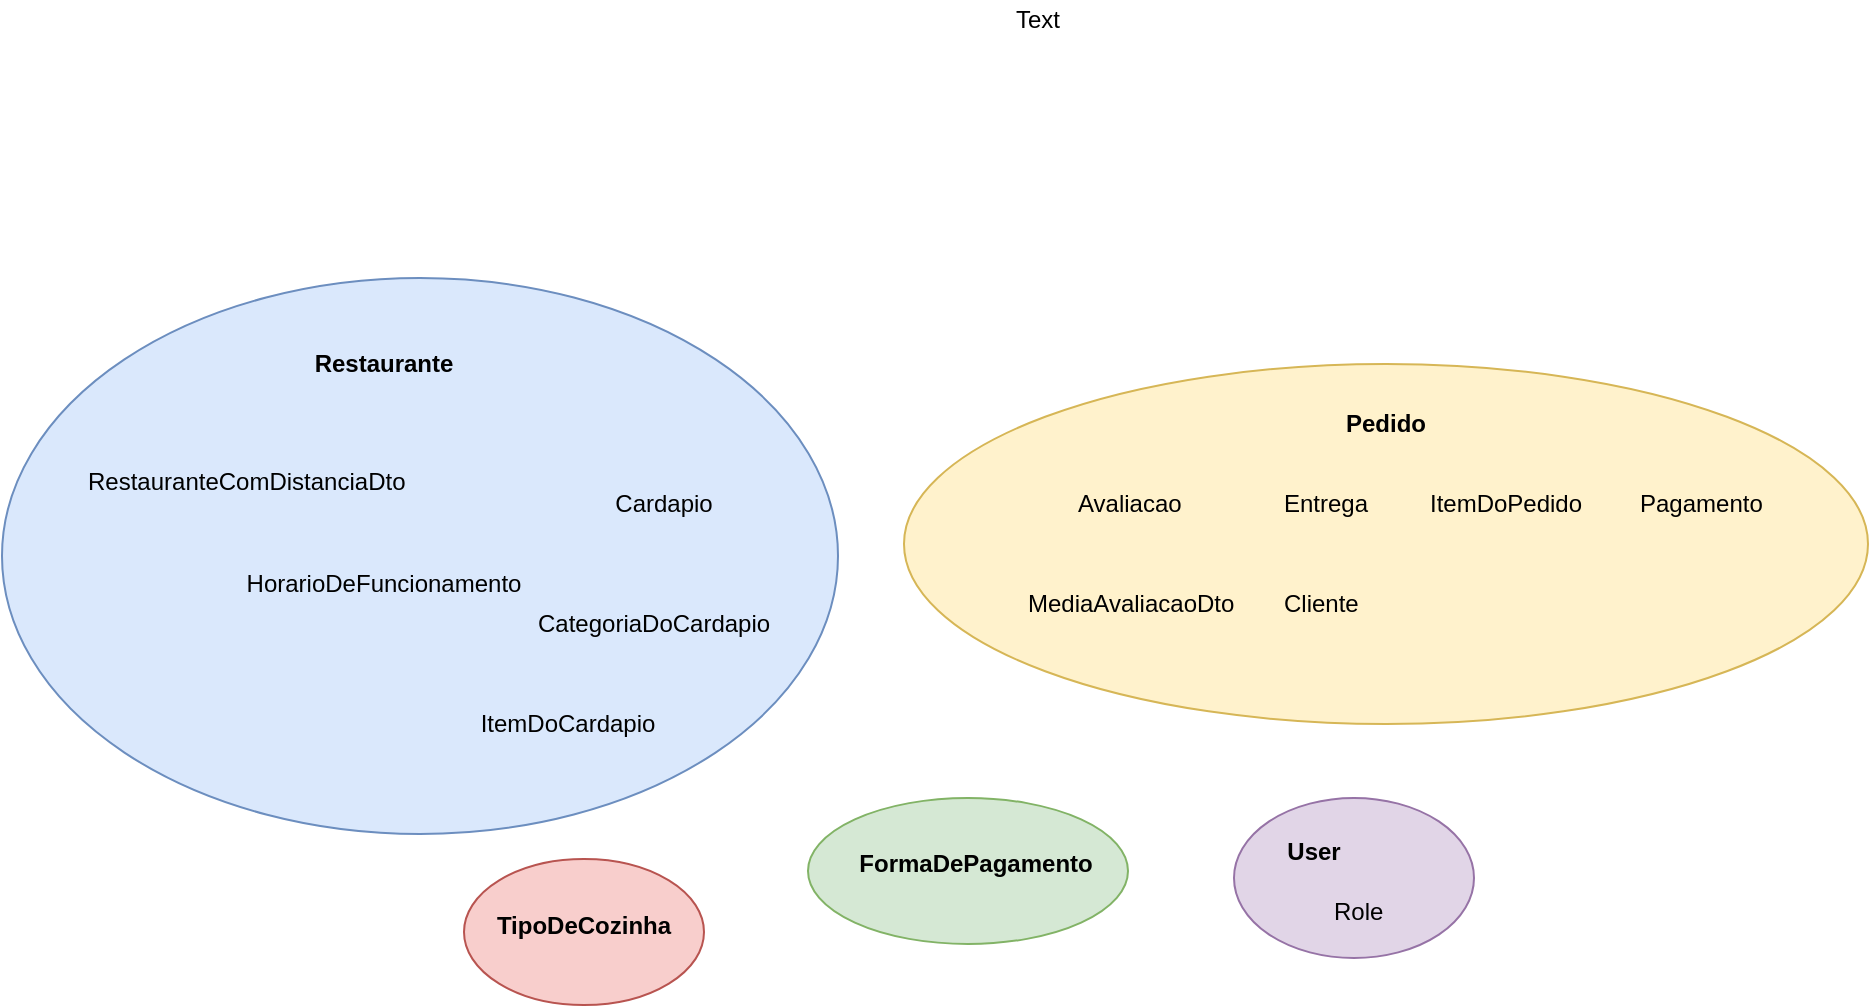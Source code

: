<mxfile version="12.0.0" type="device" pages="1"><diagram id="rnwAqwED0Nby76sYmt0e" name="Page-1"><mxGraphModel dx="2150" dy="1783" grid="1" gridSize="10" guides="1" tooltips="1" connect="1" arrows="1" fold="1" page="1" pageScale="1" pageWidth="827" pageHeight="1169" math="0" shadow="0"><root><mxCell id="0"/><mxCell id="1" parent="0"/><mxCell id="8dPsSiH6epl5iC-e_YpC-27" value="" style="group" vertex="1" connectable="0" parent="1"><mxGeometry x="493" y="257" width="120" height="80" as="geometry"/></mxCell><mxCell id="8dPsSiH6epl5iC-e_YpC-25" value="" style="ellipse;whiteSpace=wrap;html=1;fillColor=#e1d5e7;strokeColor=#9673a6;" vertex="1" parent="8dPsSiH6epl5iC-e_YpC-27"><mxGeometry width="120" height="80" as="geometry"/></mxCell><mxCell id="8dPsSiH6epl5iC-e_YpC-17" value="&lt;b&gt;User&lt;/b&gt;" style="text;html=1;strokeColor=none;fillColor=none;align=center;verticalAlign=middle;whiteSpace=wrap;rounded=0;" vertex="1" parent="8dPsSiH6epl5iC-e_YpC-27"><mxGeometry x="20" y="17" width="40" height="20" as="geometry"/></mxCell><mxCell id="8dPsSiH6epl5iC-e_YpC-20" value="Role" style="text;html=1;resizable=0;points=[];autosize=1;align=left;verticalAlign=top;spacingTop=-4;" vertex="1" parent="8dPsSiH6epl5iC-e_YpC-27"><mxGeometry x="48" y="47" width="40" height="20" as="geometry"/></mxCell><mxCell id="8dPsSiH6epl5iC-e_YpC-28" value="" style="group" vertex="1" connectable="0" parent="1"><mxGeometry x="328" y="40" width="482" height="180" as="geometry"/></mxCell><mxCell id="8dPsSiH6epl5iC-e_YpC-9" value="" style="ellipse;whiteSpace=wrap;html=1;fillColor=#fff2cc;strokeColor=#d6b656;" vertex="1" parent="8dPsSiH6epl5iC-e_YpC-28"><mxGeometry width="482" height="180" as="geometry"/></mxCell><mxCell id="8dPsSiH6epl5iC-e_YpC-1" value="&lt;b&gt;Pedido&lt;/b&gt;" style="text;html=1;strokeColor=none;fillColor=none;align=center;verticalAlign=middle;whiteSpace=wrap;rounded=0;" vertex="1" parent="8dPsSiH6epl5iC-e_YpC-28"><mxGeometry x="221" y="20" width="40" height="20" as="geometry"/></mxCell><mxCell id="8dPsSiH6epl5iC-e_YpC-2" value="ItemDoPedido" style="text;html=1;strokeColor=none;fillColor=none;align=center;verticalAlign=middle;whiteSpace=wrap;rounded=0;" vertex="1" parent="8dPsSiH6epl5iC-e_YpC-28"><mxGeometry x="281" y="60" width="40" height="20" as="geometry"/></mxCell><mxCell id="8dPsSiH6epl5iC-e_YpC-3" value="Entrega" style="text;html=1;resizable=0;points=[];autosize=1;align=left;verticalAlign=top;spacingTop=-4;" vertex="1" parent="8dPsSiH6epl5iC-e_YpC-28"><mxGeometry x="188" y="60" width="60" height="20" as="geometry"/></mxCell><mxCell id="8dPsSiH6epl5iC-e_YpC-4" value="Cliente" style="text;html=1;resizable=0;points=[];autosize=1;align=left;verticalAlign=top;spacingTop=-4;" vertex="1" parent="8dPsSiH6epl5iC-e_YpC-28"><mxGeometry x="188" y="110" width="50" height="20" as="geometry"/></mxCell><mxCell id="8dPsSiH6epl5iC-e_YpC-5" value="Avaliacao" style="text;html=1;resizable=0;points=[];autosize=1;align=left;verticalAlign=top;spacingTop=-4;" vertex="1" parent="8dPsSiH6epl5iC-e_YpC-28"><mxGeometry x="85" y="60" width="70" height="20" as="geometry"/></mxCell><mxCell id="8dPsSiH6epl5iC-e_YpC-6" value="MediaAvaliacaoDto" style="text;html=1;resizable=0;points=[];autosize=1;align=left;verticalAlign=top;spacingTop=-4;" vertex="1" parent="8dPsSiH6epl5iC-e_YpC-28"><mxGeometry x="60" y="110" width="120" height="20" as="geometry"/></mxCell><mxCell id="8dPsSiH6epl5iC-e_YpC-7" value="Pagamento" style="text;html=1;resizable=0;points=[];autosize=1;align=left;verticalAlign=top;spacingTop=-4;" vertex="1" parent="8dPsSiH6epl5iC-e_YpC-28"><mxGeometry x="366" y="60" width="80" height="20" as="geometry"/></mxCell><mxCell id="8dPsSiH6epl5iC-e_YpC-30" value="" style="group" vertex="1" connectable="0" parent="1"><mxGeometry x="280" y="257" width="160" height="73" as="geometry"/></mxCell><mxCell id="8dPsSiH6epl5iC-e_YpC-24" value="" style="ellipse;whiteSpace=wrap;html=1;fillColor=#d5e8d4;strokeColor=#82b366;" vertex="1" parent="8dPsSiH6epl5iC-e_YpC-30"><mxGeometry width="160" height="73" as="geometry"/></mxCell><mxCell id="8dPsSiH6epl5iC-e_YpC-16" value="&lt;b&gt;FormaDePagamento&lt;/b&gt;" style="text;html=1;strokeColor=none;fillColor=none;align=center;verticalAlign=middle;whiteSpace=wrap;rounded=0;" vertex="1" parent="8dPsSiH6epl5iC-e_YpC-30"><mxGeometry x="61.667" y="23" width="44.444" height="20" as="geometry"/></mxCell><mxCell id="8dPsSiH6epl5iC-e_YpC-32" value="" style="group" vertex="1" connectable="0" parent="1"><mxGeometry x="108" y="287.5" width="120" height="73" as="geometry"/></mxCell><mxCell id="8dPsSiH6epl5iC-e_YpC-21" value="" style="ellipse;whiteSpace=wrap;html=1;fillColor=#f8cecc;strokeColor=#b85450;" vertex="1" parent="8dPsSiH6epl5iC-e_YpC-32"><mxGeometry width="120" height="73" as="geometry"/></mxCell><mxCell id="8dPsSiH6epl5iC-e_YpC-15" value="&lt;b&gt;TipoDeCozinha&lt;/b&gt;" style="text;html=1;strokeColor=none;fillColor=none;align=center;verticalAlign=middle;whiteSpace=wrap;rounded=0;" vertex="1" parent="8dPsSiH6epl5iC-e_YpC-32"><mxGeometry x="40" y="23" width="40" height="20" as="geometry"/></mxCell><mxCell id="8dPsSiH6epl5iC-e_YpC-35" value="" style="group" vertex="1" connectable="0" parent="1"><mxGeometry x="-123" y="-3" width="418" height="278" as="geometry"/></mxCell><mxCell id="8dPsSiH6epl5iC-e_YpC-26" value="" style="ellipse;whiteSpace=wrap;html=1;fillColor=#dae8fc;strokeColor=#6c8ebf;" vertex="1" parent="8dPsSiH6epl5iC-e_YpC-35"><mxGeometry width="418" height="278" as="geometry"/></mxCell><mxCell id="8dPsSiH6epl5iC-e_YpC-10" value="&lt;b&gt;Restaurante&lt;/b&gt;" style="text;html=1;strokeColor=none;fillColor=none;align=center;verticalAlign=middle;whiteSpace=wrap;rounded=0;" vertex="1" parent="8dPsSiH6epl5iC-e_YpC-35"><mxGeometry x="171" y="33" width="40" height="20" as="geometry"/></mxCell><mxCell id="8dPsSiH6epl5iC-e_YpC-11" value="Cardapio" style="text;html=1;strokeColor=none;fillColor=none;align=center;verticalAlign=middle;whiteSpace=wrap;rounded=0;" vertex="1" parent="8dPsSiH6epl5iC-e_YpC-35"><mxGeometry x="311" y="103" width="40" height="20" as="geometry"/></mxCell><mxCell id="8dPsSiH6epl5iC-e_YpC-12" value="CategoriaDoCardapio" style="text;html=1;resizable=0;points=[];autosize=1;align=left;verticalAlign=top;spacingTop=-4;" vertex="1" parent="8dPsSiH6epl5iC-e_YpC-35"><mxGeometry x="266" y="163" width="130" height="20" as="geometry"/></mxCell><mxCell id="8dPsSiH6epl5iC-e_YpC-13" value="ItemDoCardapio" style="text;html=1;strokeColor=none;fillColor=none;align=center;verticalAlign=middle;whiteSpace=wrap;rounded=0;" vertex="1" parent="8dPsSiH6epl5iC-e_YpC-35"><mxGeometry x="263" y="213" width="40" height="20" as="geometry"/></mxCell><mxCell id="8dPsSiH6epl5iC-e_YpC-14" value="HorarioDeFuncionamento" style="text;html=1;strokeColor=none;fillColor=none;align=center;verticalAlign=middle;whiteSpace=wrap;rounded=0;" vertex="1" parent="8dPsSiH6epl5iC-e_YpC-35"><mxGeometry x="171" y="143" width="40" height="20" as="geometry"/></mxCell><mxCell id="8dPsSiH6epl5iC-e_YpC-23" value="RestauranteComDistanciaDto" style="text;html=1;" vertex="1" parent="8dPsSiH6epl5iC-e_YpC-35"><mxGeometry x="41" y="88" width="180" height="30" as="geometry"/></mxCell><mxCell id="8dPsSiH6epl5iC-e_YpC-36" value="Text" style="text;html=1;resizable=0;points=[];autosize=1;align=left;verticalAlign=top;spacingTop=-4;" vertex="1" parent="1"><mxGeometry x="382" y="-142" width="40" height="10" as="geometry"/></mxCell></root></mxGraphModel></diagram></mxfile>